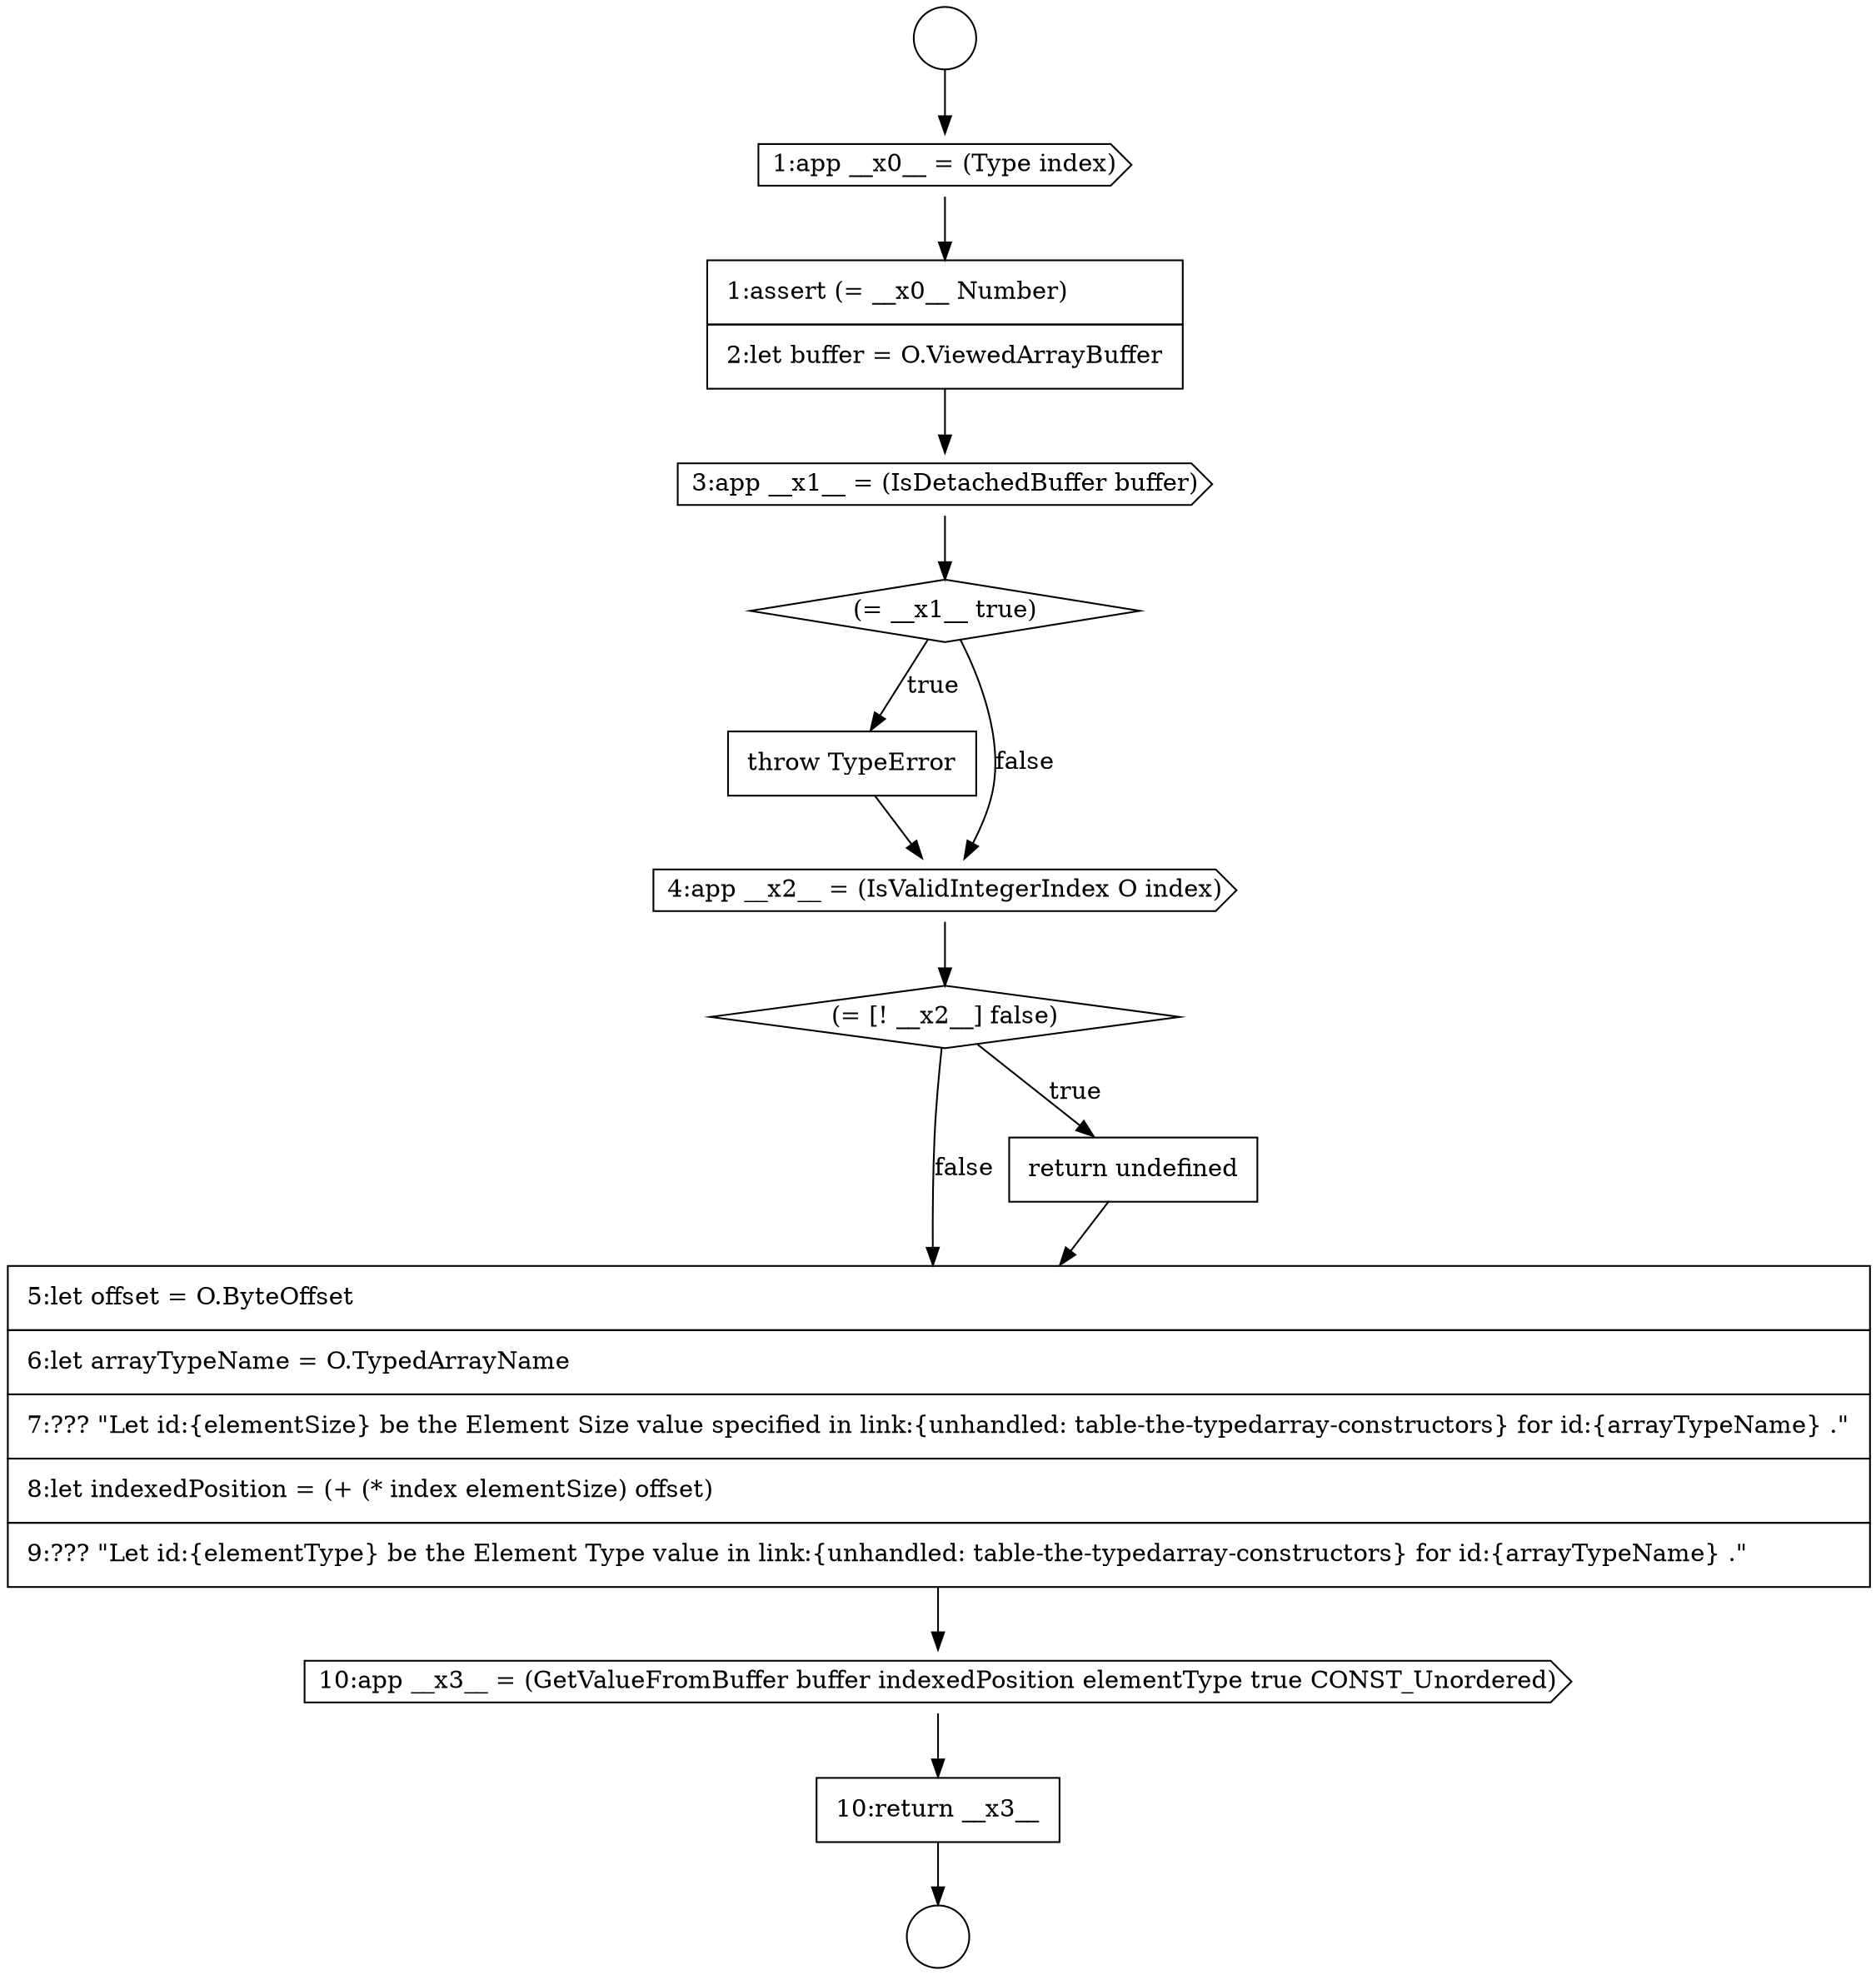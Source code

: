 digraph {
  node3008 [shape=none, margin=0, label=<<font color="black">
    <table border="0" cellborder="1" cellspacing="0" cellpadding="10">
      <tr><td align="left">5:let offset = O.ByteOffset</td></tr>
      <tr><td align="left">6:let arrayTypeName = O.TypedArrayName</td></tr>
      <tr><td align="left">7:??? &quot;Let id:{elementSize} be the Element Size value specified in link:{unhandled: table-the-typedarray-constructors} for id:{arrayTypeName} .&quot;</td></tr>
      <tr><td align="left">8:let indexedPosition = (+ (* index elementSize) offset)</td></tr>
      <tr><td align="left">9:??? &quot;Let id:{elementType} be the Element Type value in link:{unhandled: table-the-typedarray-constructors} for id:{arrayTypeName} .&quot;</td></tr>
    </table>
  </font>> color="black" fillcolor="white" style=filled]
  node3004 [shape=none, margin=0, label=<<font color="black">
    <table border="0" cellborder="1" cellspacing="0" cellpadding="10">
      <tr><td align="left">throw TypeError</td></tr>
    </table>
  </font>> color="black" fillcolor="white" style=filled]
  node3001 [shape=none, margin=0, label=<<font color="black">
    <table border="0" cellborder="1" cellspacing="0" cellpadding="10">
      <tr><td align="left">1:assert (= __x0__ Number)</td></tr>
      <tr><td align="left">2:let buffer = O.ViewedArrayBuffer</td></tr>
    </table>
  </font>> color="black" fillcolor="white" style=filled]
  node3005 [shape=cds, label=<<font color="black">4:app __x2__ = (IsValidIntegerIndex O index)</font>> color="black" fillcolor="white" style=filled]
  node3002 [shape=cds, label=<<font color="black">3:app __x1__ = (IsDetachedBuffer buffer)</font>> color="black" fillcolor="white" style=filled]
  node3006 [shape=diamond, label=<<font color="black">(= [! __x2__] false)</font>> color="black" fillcolor="white" style=filled]
  node2999 [shape=circle label=" " color="black" fillcolor="white" style=filled]
  node3009 [shape=cds, label=<<font color="black">10:app __x3__ = (GetValueFromBuffer buffer indexedPosition elementType true CONST_Unordered)</font>> color="black" fillcolor="white" style=filled]
  node3007 [shape=none, margin=0, label=<<font color="black">
    <table border="0" cellborder="1" cellspacing="0" cellpadding="10">
      <tr><td align="left">return undefined</td></tr>
    </table>
  </font>> color="black" fillcolor="white" style=filled]
  node3003 [shape=diamond, label=<<font color="black">(= __x1__ true)</font>> color="black" fillcolor="white" style=filled]
  node2998 [shape=circle label=" " color="black" fillcolor="white" style=filled]
  node3000 [shape=cds, label=<<font color="black">1:app __x0__ = (Type index)</font>> color="black" fillcolor="white" style=filled]
  node3010 [shape=none, margin=0, label=<<font color="black">
    <table border="0" cellborder="1" cellspacing="0" cellpadding="10">
      <tr><td align="left">10:return __x3__</td></tr>
    </table>
  </font>> color="black" fillcolor="white" style=filled]
  node3006 -> node3007 [label=<<font color="black">true</font>> color="black"]
  node3006 -> node3008 [label=<<font color="black">false</font>> color="black"]
  node3007 -> node3008 [ color="black"]
  node3005 -> node3006 [ color="black"]
  node3004 -> node3005 [ color="black"]
  node3002 -> node3003 [ color="black"]
  node2998 -> node3000 [ color="black"]
  node3000 -> node3001 [ color="black"]
  node3001 -> node3002 [ color="black"]
  node3009 -> node3010 [ color="black"]
  node3003 -> node3004 [label=<<font color="black">true</font>> color="black"]
  node3003 -> node3005 [label=<<font color="black">false</font>> color="black"]
  node3010 -> node2999 [ color="black"]
  node3008 -> node3009 [ color="black"]
}
